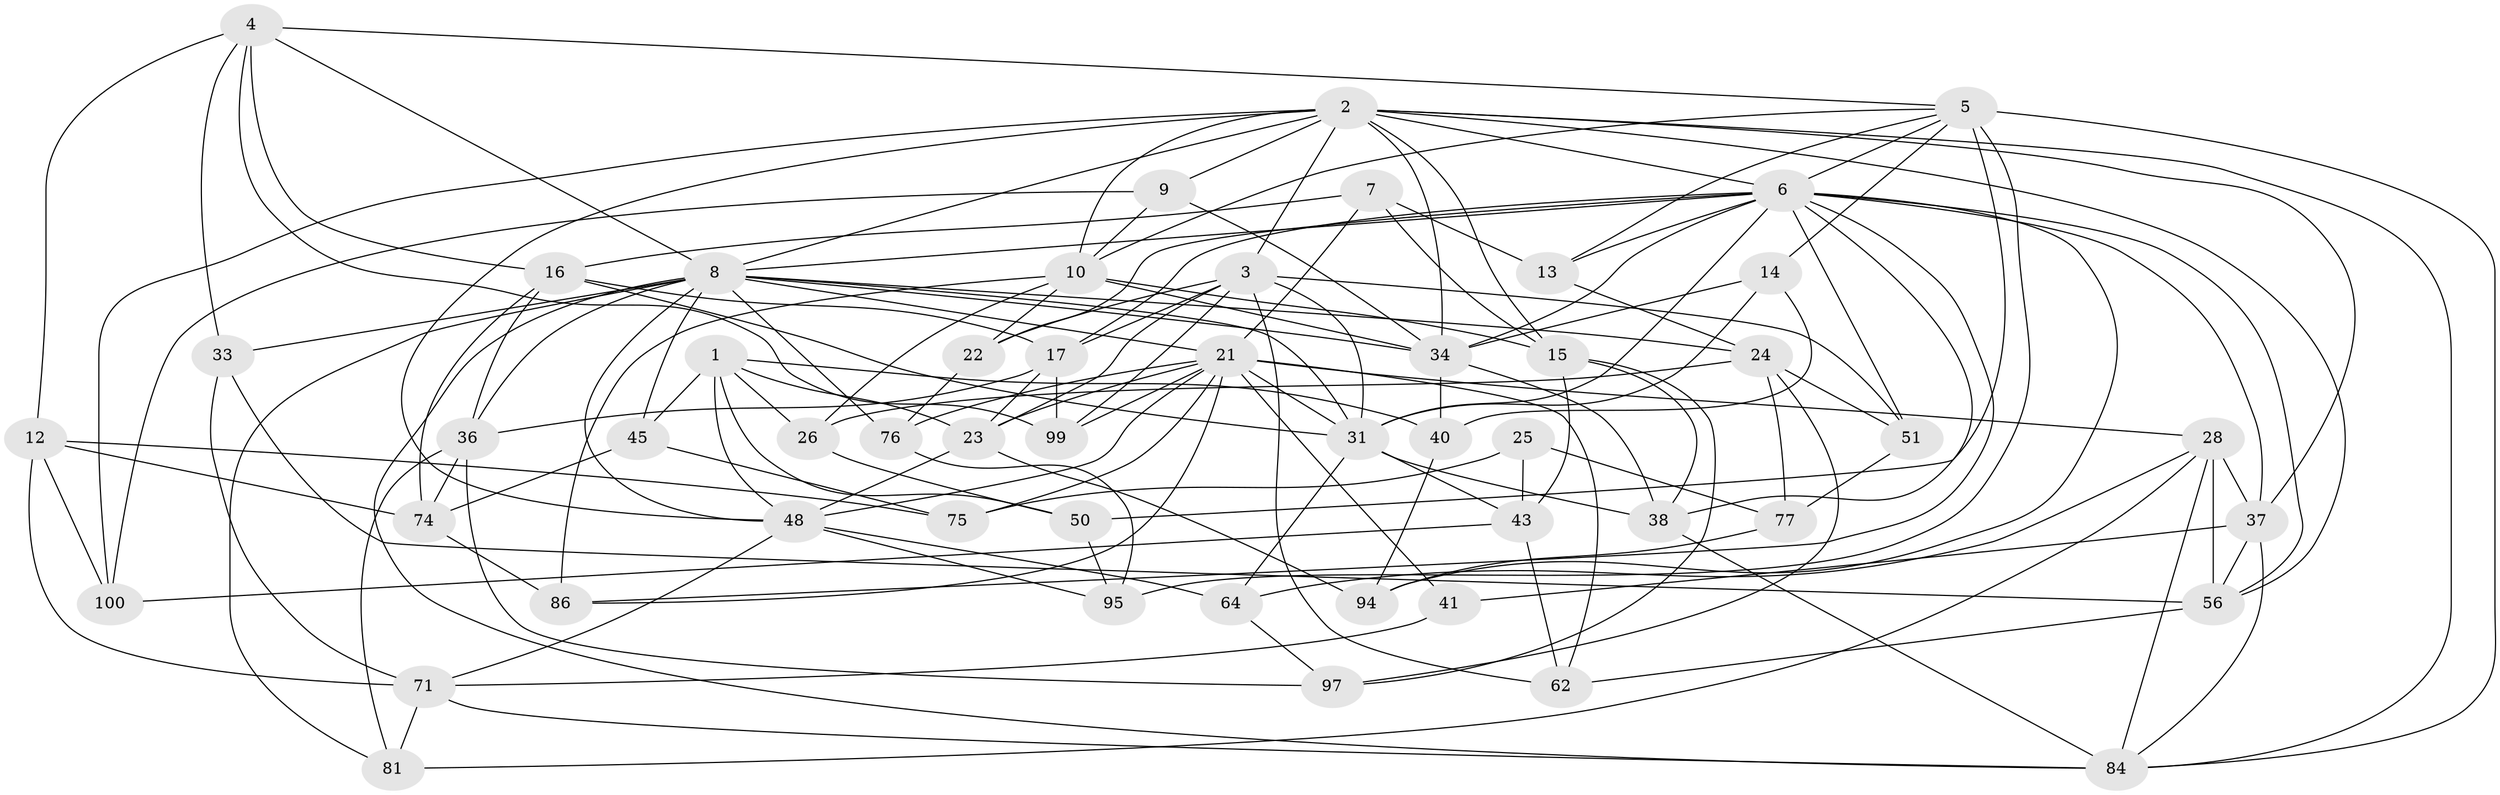 // original degree distribution, {4: 1.0}
// Generated by graph-tools (version 1.1) at 2025/16/03/09/25 04:16:41]
// undirected, 52 vertices, 149 edges
graph export_dot {
graph [start="1"]
  node [color=gray90,style=filled];
  1 [super="+58"];
  2 [super="+35+49"];
  3 [super="+11+69+18"];
  4 [super="+53"];
  5 [super="+88+78"];
  6 [super="+19+61+30"];
  7;
  8 [super="+32+20"];
  9;
  10 [super="+39+42"];
  12 [super="+70"];
  13;
  14;
  15 [super="+85"];
  16 [super="+67"];
  17 [super="+96"];
  21 [super="+27+29+66"];
  22;
  23 [super="+89"];
  24 [super="+55"];
  25;
  26;
  28 [super="+63"];
  31 [super="+68+54+83"];
  33;
  34 [super="+103+93"];
  36 [super="+52"];
  37 [super="+80"];
  38 [super="+59"];
  40;
  41;
  43 [super="+90"];
  45;
  48 [super="+72"];
  50;
  51;
  56 [super="+60"];
  62;
  64;
  71 [super="+82"];
  74 [super="+98"];
  75;
  76;
  77;
  81;
  84 [super="+92"];
  86;
  94;
  95;
  97;
  99;
  100;
  1 -- 26;
  1 -- 45;
  1 -- 40;
  1 -- 50;
  1 -- 23;
  1 -- 48;
  2 -- 48;
  2 -- 6;
  2 -- 3;
  2 -- 34;
  2 -- 37;
  2 -- 8;
  2 -- 10;
  2 -- 100;
  2 -- 84;
  2 -- 56;
  2 -- 9;
  2 -- 15;
  3 -- 51;
  3 -- 22;
  3 -- 31;
  3 -- 62;
  3 -- 99;
  3 -- 23;
  3 -- 17;
  4 -- 99;
  4 -- 33;
  4 -- 5;
  4 -- 8;
  4 -- 16;
  4 -- 12;
  5 -- 10;
  5 -- 84;
  5 -- 50;
  5 -- 13;
  5 -- 95;
  5 -- 14;
  5 -- 6;
  6 -- 38 [weight=2];
  6 -- 37;
  6 -- 22;
  6 -- 13;
  6 -- 17;
  6 -- 51;
  6 -- 86;
  6 -- 94;
  6 -- 34;
  6 -- 8;
  6 -- 56;
  6 -- 31 [weight=2];
  7 -- 13;
  7 -- 16;
  7 -- 15;
  7 -- 21;
  8 -- 48;
  8 -- 36;
  8 -- 33;
  8 -- 81;
  8 -- 84;
  8 -- 24;
  8 -- 34;
  8 -- 21;
  8 -- 76;
  8 -- 45;
  8 -- 31;
  9 -- 100;
  9 -- 34;
  9 -- 10;
  10 -- 34;
  10 -- 22;
  10 -- 86;
  10 -- 26;
  10 -- 15;
  12 -- 74 [weight=2];
  12 -- 71;
  12 -- 100;
  12 -- 75;
  13 -- 24;
  14 -- 40;
  14 -- 31;
  14 -- 34;
  15 -- 97;
  15 -- 38;
  15 -- 43;
  16 -- 17;
  16 -- 74;
  16 -- 36;
  16 -- 31;
  17 -- 36;
  17 -- 99;
  17 -- 23;
  21 -- 28;
  21 -- 62;
  21 -- 48;
  21 -- 76;
  21 -- 86;
  21 -- 99;
  21 -- 23;
  21 -- 41;
  21 -- 75;
  21 -- 31;
  22 -- 76;
  23 -- 48;
  23 -- 94;
  24 -- 97;
  24 -- 26;
  24 -- 77;
  24 -- 51;
  25 -- 75;
  25 -- 43 [weight=2];
  25 -- 77;
  26 -- 50;
  28 -- 81;
  28 -- 64;
  28 -- 37;
  28 -- 84;
  28 -- 56;
  31 -- 38;
  31 -- 64;
  31 -- 43;
  33 -- 71;
  33 -- 56;
  34 -- 38;
  34 -- 40;
  36 -- 81;
  36 -- 74;
  36 -- 97;
  37 -- 56;
  37 -- 41;
  37 -- 84;
  38 -- 84;
  40 -- 94;
  41 -- 71 [weight=2];
  43 -- 62;
  43 -- 100;
  45 -- 75;
  45 -- 74;
  48 -- 64;
  48 -- 71;
  48 -- 95;
  50 -- 95;
  51 -- 77;
  56 -- 62;
  64 -- 97;
  71 -- 84 [weight=2];
  71 -- 81;
  74 -- 86;
  76 -- 95;
  77 -- 94;
}
